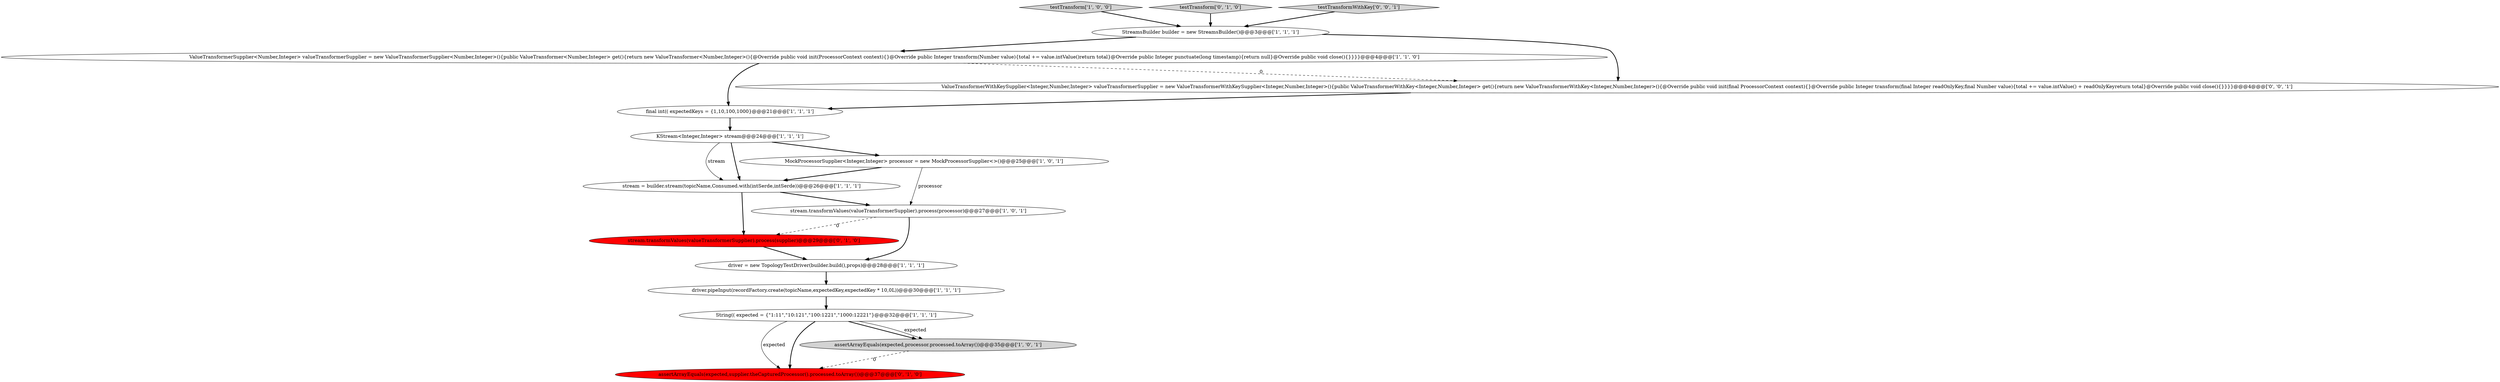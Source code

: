 digraph {
10 [style = filled, label = "final int(( expectedKeys = {1,10,100,1000}@@@21@@@['1', '1', '1']", fillcolor = white, shape = ellipse image = "AAA0AAABBB1BBB"];
2 [style = filled, label = "testTransform['1', '0', '0']", fillcolor = lightgray, shape = diamond image = "AAA0AAABBB1BBB"];
11 [style = filled, label = "stream = builder.stream(topicName,Consumed.with(intSerde,intSerde))@@@26@@@['1', '1', '1']", fillcolor = white, shape = ellipse image = "AAA0AAABBB1BBB"];
9 [style = filled, label = "MockProcessorSupplier<Integer,Integer> processor = new MockProcessorSupplier<>()@@@25@@@['1', '0', '1']", fillcolor = white, shape = ellipse image = "AAA0AAABBB1BBB"];
5 [style = filled, label = "driver.pipeInput(recordFactory.create(topicName,expectedKey,expectedKey * 10,0L))@@@30@@@['1', '1', '1']", fillcolor = white, shape = ellipse image = "AAA0AAABBB1BBB"];
1 [style = filled, label = "StreamsBuilder builder = new StreamsBuilder()@@@3@@@['1', '1', '1']", fillcolor = white, shape = ellipse image = "AAA0AAABBB1BBB"];
13 [style = filled, label = "testTransform['0', '1', '0']", fillcolor = lightgray, shape = diamond image = "AAA0AAABBB2BBB"];
14 [style = filled, label = "assertArrayEquals(expected,supplier.theCapturedProcessor().processed.toArray())@@@37@@@['0', '1', '0']", fillcolor = red, shape = ellipse image = "AAA1AAABBB2BBB"];
0 [style = filled, label = "assertArrayEquals(expected,processor.processed.toArray())@@@35@@@['1', '0', '1']", fillcolor = lightgray, shape = ellipse image = "AAA0AAABBB1BBB"];
3 [style = filled, label = "ValueTransformerSupplier<Number,Integer> valueTransformerSupplier = new ValueTransformerSupplier<Number,Integer>(){public ValueTransformer<Number,Integer> get(){return new ValueTransformer<Number,Integer>(){@Override public void init(ProcessorContext context){}@Override public Integer transform(Number value){total += value.intValue()return total}@Override public Integer punctuate(long timestamp){return null}@Override public void close(){}}}}@@@4@@@['1', '1', '0']", fillcolor = white, shape = ellipse image = "AAA0AAABBB1BBB"];
4 [style = filled, label = "driver = new TopologyTestDriver(builder.build(),props)@@@28@@@['1', '1', '1']", fillcolor = white, shape = ellipse image = "AAA0AAABBB1BBB"];
6 [style = filled, label = "String(( expected = {\"1:11\",\"10:121\",\"100:1221\",\"1000:12221\"}@@@32@@@['1', '1', '1']", fillcolor = white, shape = ellipse image = "AAA0AAABBB1BBB"];
15 [style = filled, label = "ValueTransformerWithKeySupplier<Integer,Number,Integer> valueTransformerSupplier = new ValueTransformerWithKeySupplier<Integer,Number,Integer>(){public ValueTransformerWithKey<Integer,Number,Integer> get(){return new ValueTransformerWithKey<Integer,Number,Integer>(){@Override public void init(final ProcessorContext context){}@Override public Integer transform(final Integer readOnlyKey,final Number value){total += value.intValue() + readOnlyKeyreturn total}@Override public void close(){}}}}@@@4@@@['0', '0', '1']", fillcolor = white, shape = ellipse image = "AAA0AAABBB3BBB"];
7 [style = filled, label = "stream.transformValues(valueTransformerSupplier).process(processor)@@@27@@@['1', '0', '1']", fillcolor = white, shape = ellipse image = "AAA0AAABBB1BBB"];
12 [style = filled, label = "stream.transformValues(valueTransformerSupplier).process(supplier)@@@29@@@['0', '1', '0']", fillcolor = red, shape = ellipse image = "AAA1AAABBB2BBB"];
8 [style = filled, label = "KStream<Integer,Integer> stream@@@24@@@['1', '1', '1']", fillcolor = white, shape = ellipse image = "AAA0AAABBB1BBB"];
16 [style = filled, label = "testTransformWithKey['0', '0', '1']", fillcolor = lightgray, shape = diamond image = "AAA0AAABBB3BBB"];
15->10 [style = bold, label=""];
6->14 [style = solid, label="expected"];
9->11 [style = bold, label=""];
2->1 [style = bold, label=""];
1->15 [style = bold, label=""];
1->3 [style = bold, label=""];
11->12 [style = bold, label=""];
6->0 [style = bold, label=""];
8->11 [style = solid, label="stream"];
6->0 [style = solid, label="expected"];
7->4 [style = bold, label=""];
13->1 [style = bold, label=""];
6->14 [style = bold, label=""];
0->14 [style = dashed, label="0"];
3->10 [style = bold, label=""];
5->6 [style = bold, label=""];
10->8 [style = bold, label=""];
12->4 [style = bold, label=""];
16->1 [style = bold, label=""];
9->7 [style = solid, label="processor"];
8->9 [style = bold, label=""];
7->12 [style = dashed, label="0"];
3->15 [style = dashed, label="0"];
8->11 [style = bold, label=""];
4->5 [style = bold, label=""];
11->7 [style = bold, label=""];
}
